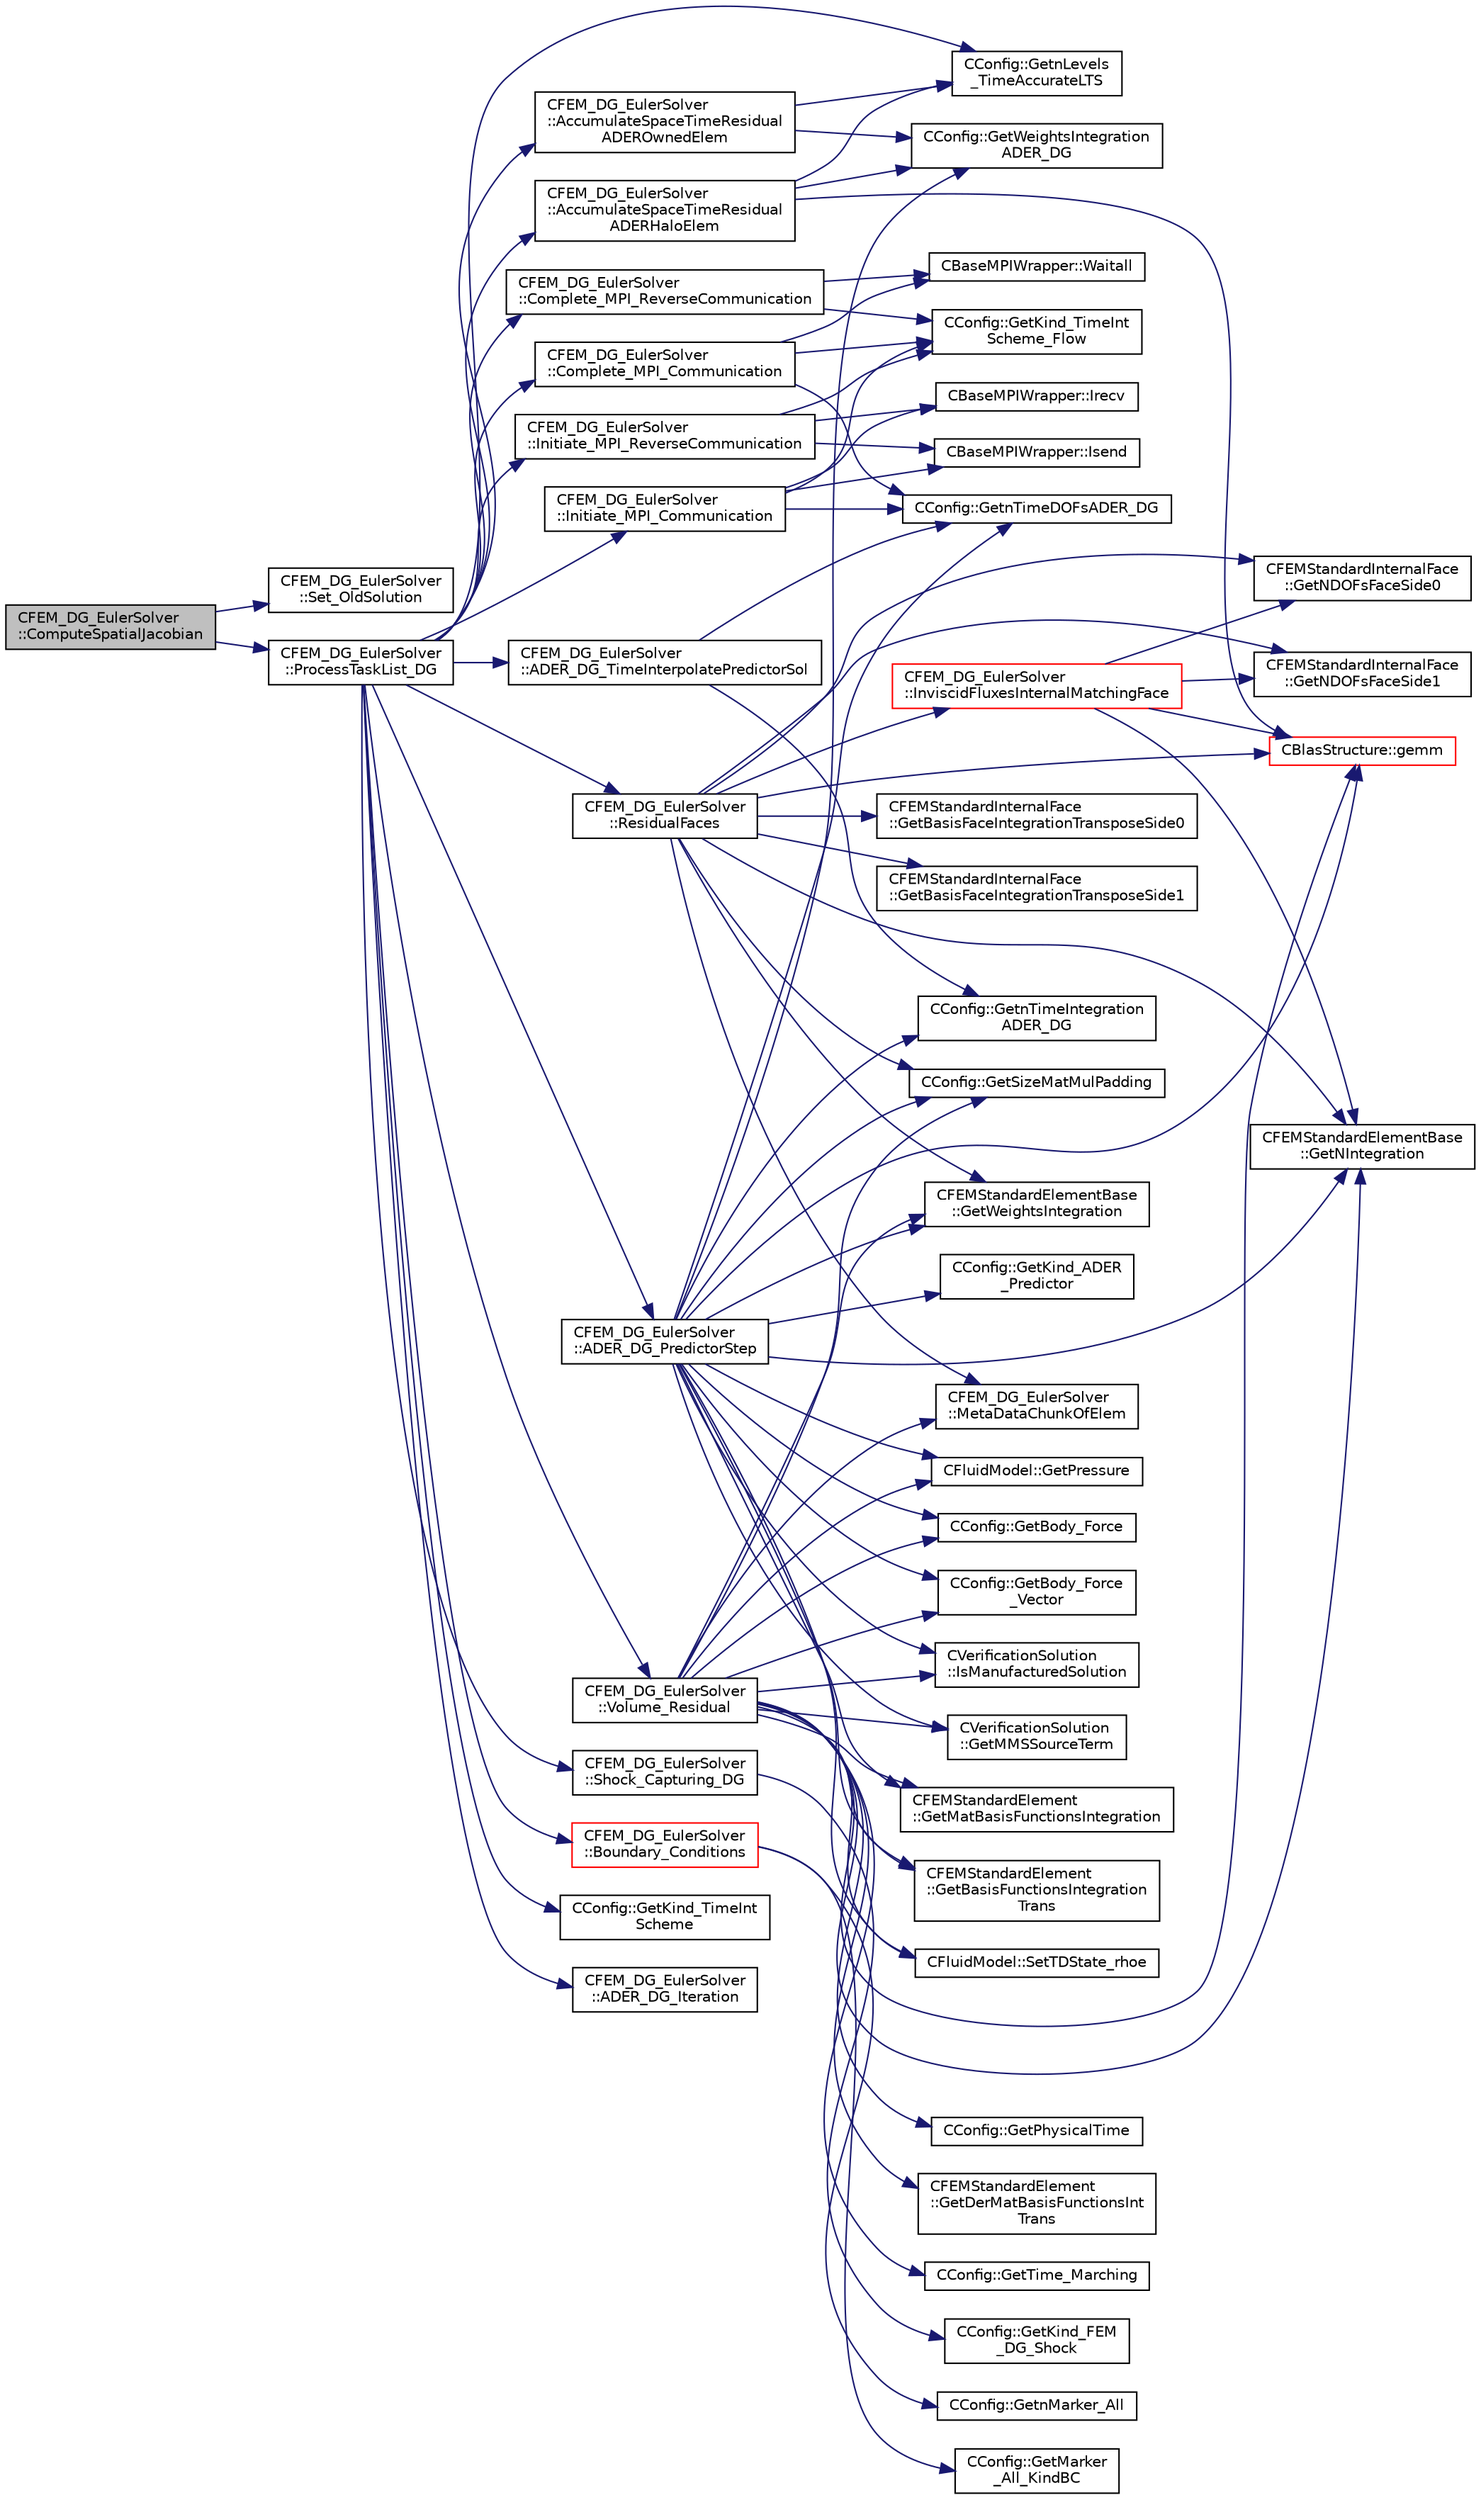 digraph "CFEM_DG_EulerSolver::ComputeSpatialJacobian"
{
  edge [fontname="Helvetica",fontsize="10",labelfontname="Helvetica",labelfontsize="10"];
  node [fontname="Helvetica",fontsize="10",shape=record];
  rankdir="LR";
  Node942 [label="CFEM_DG_EulerSolver\l::ComputeSpatialJacobian",height=0.2,width=0.4,color="black", fillcolor="grey75", style="filled", fontcolor="black"];
  Node942 -> Node943 [color="midnightblue",fontsize="10",style="solid",fontname="Helvetica"];
  Node943 [label="CFEM_DG_EulerSolver\l::Set_OldSolution",height=0.2,width=0.4,color="black", fillcolor="white", style="filled",URL="$class_c_f_e_m___d_g___euler_solver.html#a80fffbff76c3c0dbcf04030d999d8e71",tooltip="Set the working solution of the first time level to the current solution. Used for Runge-Kutta type s..."];
  Node942 -> Node944 [color="midnightblue",fontsize="10",style="solid",fontname="Helvetica"];
  Node944 [label="CFEM_DG_EulerSolver\l::ProcessTaskList_DG",height=0.2,width=0.4,color="black", fillcolor="white", style="filled",URL="$class_c_f_e_m___d_g___euler_solver.html#a651cad1a94f2024c75a1a8be347e3375",tooltip="Function, which processes the list of tasks to be executed by the DG solver. "];
  Node944 -> Node945 [color="midnightblue",fontsize="10",style="solid",fontname="Helvetica"];
  Node945 [label="CConfig::GetnLevels\l_TimeAccurateLTS",height=0.2,width=0.4,color="black", fillcolor="white", style="filled",URL="$class_c_config.html#a957e791919e7c6947131c06aedc7ff8d",tooltip="Get the number of time levels for time accurate local time stepping. "];
  Node944 -> Node946 [color="midnightblue",fontsize="10",style="solid",fontname="Helvetica"];
  Node946 [label="CFEM_DG_EulerSolver\l::ADER_DG_PredictorStep",height=0.2,width=0.4,color="black", fillcolor="white", style="filled",URL="$class_c_f_e_m___d_g___euler_solver.html#a53f3bd445632823baa18657a29553842",tooltip="Function, carries out the predictor step of the ADER-DG time integration. "];
  Node946 -> Node947 [color="midnightblue",fontsize="10",style="solid",fontname="Helvetica"];
  Node947 [label="CConfig::GetnTimeDOFsADER_DG",height=0.2,width=0.4,color="black", fillcolor="white", style="filled",URL="$class_c_config.html#ab110ba67babf383e40ac4896bc65a599",tooltip="Get the number time DOFs for ADER-DG. "];
  Node946 -> Node948 [color="midnightblue",fontsize="10",style="solid",fontname="Helvetica"];
  Node948 [label="CConfig::GetnTimeIntegration\lADER_DG",height=0.2,width=0.4,color="black", fillcolor="white", style="filled",URL="$class_c_config.html#ae7e9d4b942d0db4b72f461c180ade3a4",tooltip="Get the number time integration points for ADER-DG. "];
  Node946 -> Node949 [color="midnightblue",fontsize="10",style="solid",fontname="Helvetica"];
  Node949 [label="CConfig::GetWeightsIntegration\lADER_DG",height=0.2,width=0.4,color="black", fillcolor="white", style="filled",URL="$class_c_config.html#ab61a5a25dc9a2d37c22d4744d26b690d",tooltip="Get the weights of the time integration points for ADER-DG. "];
  Node946 -> Node950 [color="midnightblue",fontsize="10",style="solid",fontname="Helvetica"];
  Node950 [label="CConfig::GetKind_ADER\l_Predictor",height=0.2,width=0.4,color="black", fillcolor="white", style="filled",URL="$class_c_config.html#a6a283ba2b1eacb99905f0e12636c8e15",tooltip="Get the kind of scheme (aliased or non-aliased) to be used in the predictor step of ADER-DG..."];
  Node946 -> Node951 [color="midnightblue",fontsize="10",style="solid",fontname="Helvetica"];
  Node951 [label="CConfig::GetSizeMatMulPadding",height=0.2,width=0.4,color="black", fillcolor="white", style="filled",URL="$class_c_config.html#aea5478f0851e4cb4d11c262fb6c6e8c4",tooltip="Function to make available the matrix size in vectorization in order to optimize the gemm performance..."];
  Node946 -> Node952 [color="midnightblue",fontsize="10",style="solid",fontname="Helvetica"];
  Node952 [label="CBlasStructure::gemm",height=0.2,width=0.4,color="red", fillcolor="white", style="filled",URL="$class_c_blas_structure.html#a40a585307895af828a7f51cd0ccbf81d",tooltip="Function, which carries out a dense matrix product. It is a limited version of the BLAS gemm function..."];
  Node946 -> Node955 [color="midnightblue",fontsize="10",style="solid",fontname="Helvetica"];
  Node955 [label="CFEMStandardElementBase\l::GetNIntegration",height=0.2,width=0.4,color="black", fillcolor="white", style="filled",URL="$class_c_f_e_m_standard_element_base.html#aa5ad06a05a1d7b66bccca65521168a3b",tooltip="Function, which makes available the number of integration points for this standard element..."];
  Node946 -> Node956 [color="midnightblue",fontsize="10",style="solid",fontname="Helvetica"];
  Node956 [label="CFEMStandardElement\l::GetMatBasisFunctionsIntegration",height=0.2,width=0.4,color="black", fillcolor="white", style="filled",URL="$class_c_f_e_m_standard_element.html#a6fbf928e9b9fa2fd9dab46309e0ed6b6",tooltip="Function, which makes available the matrix storage of the basis functions in the integration points..."];
  Node946 -> Node957 [color="midnightblue",fontsize="10",style="solid",fontname="Helvetica"];
  Node957 [label="CFEMStandardElement\l::GetBasisFunctionsIntegration\lTrans",height=0.2,width=0.4,color="black", fillcolor="white", style="filled",URL="$class_c_f_e_m_standard_element.html#a0d8111ae54b825086ea24a9241a361f1",tooltip="Function, which makes available the transpose of the basis functions in the integration points..."];
  Node946 -> Node958 [color="midnightblue",fontsize="10",style="solid",fontname="Helvetica"];
  Node958 [label="CFEMStandardElementBase\l::GetWeightsIntegration",height=0.2,width=0.4,color="black", fillcolor="white", style="filled",URL="$class_c_f_e_m_standard_element_base.html#abf33578c3a19de596dc704d3d4d00039",tooltip="Function, which makes available the weights in the integration points. "];
  Node946 -> Node959 [color="midnightblue",fontsize="10",style="solid",fontname="Helvetica"];
  Node959 [label="CFluidModel::SetTDState_rhoe",height=0.2,width=0.4,color="black", fillcolor="white", style="filled",URL="$class_c_fluid_model.html#a90fdefd3a55d97d55d5211988c9a7ab1",tooltip="virtual member that would be different for each gas model implemented "];
  Node946 -> Node960 [color="midnightblue",fontsize="10",style="solid",fontname="Helvetica"];
  Node960 [label="CFluidModel::GetPressure",height=0.2,width=0.4,color="black", fillcolor="white", style="filled",URL="$class_c_fluid_model.html#a169d9e9a0c7f8b5d35642940c62c4ecb",tooltip="Get fluid pressure. "];
  Node946 -> Node961 [color="midnightblue",fontsize="10",style="solid",fontname="Helvetica"];
  Node961 [label="CConfig::GetBody_Force",height=0.2,width=0.4,color="black", fillcolor="white", style="filled",URL="$class_c_config.html#a9af4200d2cd764653d2707da4acc7847",tooltip="Get information about the body force. "];
  Node946 -> Node962 [color="midnightblue",fontsize="10",style="solid",fontname="Helvetica"];
  Node962 [label="CConfig::GetBody_Force\l_Vector",height=0.2,width=0.4,color="black", fillcolor="white", style="filled",URL="$class_c_config.html#aa6f6ce87c87183da706c9e5521c1b812",tooltip="Get a pointer to the body force vector. "];
  Node946 -> Node963 [color="midnightblue",fontsize="10",style="solid",fontname="Helvetica"];
  Node963 [label="CVerificationSolution\l::IsManufacturedSolution",height=0.2,width=0.4,color="black", fillcolor="white", style="filled",URL="$class_c_verification_solution.html#ae5a41206f55ba338ba300537b46827ba",tooltip="Whether or not this verification solution is a manufactured solution. "];
  Node946 -> Node964 [color="midnightblue",fontsize="10",style="solid",fontname="Helvetica"];
  Node964 [label="CVerificationSolution\l::GetMMSSourceTerm",height=0.2,width=0.4,color="black", fillcolor="white", style="filled",URL="$class_c_verification_solution.html#ac9d8e5f8800e95f9b5831b4ff8c6c27d",tooltip="Get the source term for the manufactured solution (MMS). "];
  Node944 -> Node965 [color="midnightblue",fontsize="10",style="solid",fontname="Helvetica"];
  Node965 [label="CFEM_DG_EulerSolver\l::Initiate_MPI_Communication",height=0.2,width=0.4,color="black", fillcolor="white", style="filled",URL="$class_c_f_e_m___d_g___euler_solver.html#aef4dade05b74d3e36f5b2c91d0a6fa46",tooltip="Routine that initiates the non-blocking communication between ranks for the givem time level..."];
  Node965 -> Node966 [color="midnightblue",fontsize="10",style="solid",fontname="Helvetica"];
  Node966 [label="CConfig::GetKind_TimeInt\lScheme_Flow",height=0.2,width=0.4,color="black", fillcolor="white", style="filled",URL="$class_c_config.html#a20e5fd7b43cfd2bf2bcf5137f12bc635",tooltip="Get the kind of integration scheme (explicit or implicit) for the flow equations. ..."];
  Node965 -> Node947 [color="midnightblue",fontsize="10",style="solid",fontname="Helvetica"];
  Node965 -> Node967 [color="midnightblue",fontsize="10",style="solid",fontname="Helvetica"];
  Node967 [label="CBaseMPIWrapper::Isend",height=0.2,width=0.4,color="black", fillcolor="white", style="filled",URL="$class_c_base_m_p_i_wrapper.html#a43a415ec11a029ade218eaf8c807a817"];
  Node965 -> Node968 [color="midnightblue",fontsize="10",style="solid",fontname="Helvetica"];
  Node968 [label="CBaseMPIWrapper::Irecv",height=0.2,width=0.4,color="black", fillcolor="white", style="filled",URL="$class_c_base_m_p_i_wrapper.html#ae41565b441aee76e1b48eb03e5ac86dd"];
  Node944 -> Node969 [color="midnightblue",fontsize="10",style="solid",fontname="Helvetica"];
  Node969 [label="CFEM_DG_EulerSolver\l::Complete_MPI_Communication",height=0.2,width=0.4,color="black", fillcolor="white", style="filled",URL="$class_c_f_e_m___d_g___euler_solver.html#ad3428a192cfff4925a3ce854866119de",tooltip="Routine that completes the non-blocking communication between ranks. "];
  Node969 -> Node966 [color="midnightblue",fontsize="10",style="solid",fontname="Helvetica"];
  Node969 -> Node947 [color="midnightblue",fontsize="10",style="solid",fontname="Helvetica"];
  Node969 -> Node970 [color="midnightblue",fontsize="10",style="solid",fontname="Helvetica"];
  Node970 [label="CBaseMPIWrapper::Waitall",height=0.2,width=0.4,color="black", fillcolor="white", style="filled",URL="$class_c_base_m_p_i_wrapper.html#a7a83091a6fcdc392a11be74734362eaa"];
  Node944 -> Node971 [color="midnightblue",fontsize="10",style="solid",fontname="Helvetica"];
  Node971 [label="CFEM_DG_EulerSolver\l::Initiate_MPI_ReverseCommunication",height=0.2,width=0.4,color="black", fillcolor="white", style="filled",URL="$class_c_f_e_m___d_g___euler_solver.html#a59148852103da2fb75a30e40f7ea4eb4",tooltip="Routine that initiates the reverse non-blocking communication between ranks. "];
  Node971 -> Node966 [color="midnightblue",fontsize="10",style="solid",fontname="Helvetica"];
  Node971 -> Node967 [color="midnightblue",fontsize="10",style="solid",fontname="Helvetica"];
  Node971 -> Node968 [color="midnightblue",fontsize="10",style="solid",fontname="Helvetica"];
  Node944 -> Node972 [color="midnightblue",fontsize="10",style="solid",fontname="Helvetica"];
  Node972 [label="CFEM_DG_EulerSolver\l::Complete_MPI_ReverseCommunication",height=0.2,width=0.4,color="black", fillcolor="white", style="filled",URL="$class_c_f_e_m___d_g___euler_solver.html#af5891c1fd8de49fe774a68cd7bc0b6ec",tooltip="Routine that completes the reverse non-blocking communication between ranks. "];
  Node972 -> Node966 [color="midnightblue",fontsize="10",style="solid",fontname="Helvetica"];
  Node972 -> Node970 [color="midnightblue",fontsize="10",style="solid",fontname="Helvetica"];
  Node944 -> Node973 [color="midnightblue",fontsize="10",style="solid",fontname="Helvetica"];
  Node973 [label="CFEM_DG_EulerSolver\l::ADER_DG_TimeInterpolatePredictorSol",height=0.2,width=0.4,color="black", fillcolor="white", style="filled",URL="$class_c_f_e_m___d_g___euler_solver.html#a541316bc7d1623f16e839578dc9a4aa9",tooltip="Function, which interpolates the predictor solution of ADER-DG to the time value that corresponds to ..."];
  Node973 -> Node947 [color="midnightblue",fontsize="10",style="solid",fontname="Helvetica"];
  Node973 -> Node948 [color="midnightblue",fontsize="10",style="solid",fontname="Helvetica"];
  Node944 -> Node974 [color="midnightblue",fontsize="10",style="solid",fontname="Helvetica"];
  Node974 [label="CFEM_DG_EulerSolver\l::Shock_Capturing_DG",height=0.2,width=0.4,color="black", fillcolor="white", style="filled",URL="$class_c_f_e_m___d_g___euler_solver.html#a8811f2fe9d2efb93b2fcdedf228083d1",tooltip="Compute the artificial viscosity for shock capturing in DG. It is a virtual function, because this function is overruled for Navier-Stokes. "];
  Node974 -> Node975 [color="midnightblue",fontsize="10",style="solid",fontname="Helvetica"];
  Node975 [label="CConfig::GetKind_FEM\l_DG_Shock",height=0.2,width=0.4,color="black", fillcolor="white", style="filled",URL="$class_c_config.html#a2a41cb57187f164b7cbf220e47823116",tooltip="Get the kind of shock capturing method in FEM DG solver. "];
  Node944 -> Node976 [color="midnightblue",fontsize="10",style="solid",fontname="Helvetica"];
  Node976 [label="CFEM_DG_EulerSolver\l::Volume_Residual",height=0.2,width=0.4,color="black", fillcolor="white", style="filled",URL="$class_c_f_e_m___d_g___euler_solver.html#ae6c2fff0649a4d8fd723ee9776778003",tooltip="Compute the volume contributions to the spatial residual. It is a virtual function, because this function is overruled for Navier-Stokes. "];
  Node976 -> Node961 [color="midnightblue",fontsize="10",style="solid",fontname="Helvetica"];
  Node976 -> Node962 [color="midnightblue",fontsize="10",style="solid",fontname="Helvetica"];
  Node976 -> Node977 [color="midnightblue",fontsize="10",style="solid",fontname="Helvetica"];
  Node977 [label="CConfig::GetTime_Marching",height=0.2,width=0.4,color="black", fillcolor="white", style="filled",URL="$class_c_config.html#a864d499ce740184803607801c47abda7",tooltip="Provides information about the time integration, and change the write in the output files information..."];
  Node976 -> Node978 [color="midnightblue",fontsize="10",style="solid",fontname="Helvetica"];
  Node978 [label="CConfig::GetPhysicalTime",height=0.2,width=0.4,color="black", fillcolor="white", style="filled",URL="$class_c_config.html#a4d6b8796bf9552840a48d50c3b0d19b6",tooltip="Get the current physical time. "];
  Node976 -> Node951 [color="midnightblue",fontsize="10",style="solid",fontname="Helvetica"];
  Node976 -> Node979 [color="midnightblue",fontsize="10",style="solid",fontname="Helvetica"];
  Node979 [label="CFEM_DG_EulerSolver\l::MetaDataChunkOfElem",height=0.2,width=0.4,color="black", fillcolor="white", style="filled",URL="$class_c_f_e_m___d_g___euler_solver.html#ad358fa06c0e5b2762ad3258eb2c677e2",tooltip="Template function, which determines some meta data for the chunk of elements/faces that must be treat..."];
  Node976 -> Node955 [color="midnightblue",fontsize="10",style="solid",fontname="Helvetica"];
  Node976 -> Node956 [color="midnightblue",fontsize="10",style="solid",fontname="Helvetica"];
  Node976 -> Node957 [color="midnightblue",fontsize="10",style="solid",fontname="Helvetica"];
  Node976 -> Node980 [color="midnightblue",fontsize="10",style="solid",fontname="Helvetica"];
  Node980 [label="CFEMStandardElement\l::GetDerMatBasisFunctionsInt\lTrans",height=0.2,width=0.4,color="black", fillcolor="white", style="filled",URL="$class_c_f_e_m_standard_element.html#a0889b7c7bd8849913fabb2b4053c4b7d",tooltip="Function, which makes available the transpose matrix of the derivative of the basis functions in the ..."];
  Node976 -> Node958 [color="midnightblue",fontsize="10",style="solid",fontname="Helvetica"];
  Node976 -> Node952 [color="midnightblue",fontsize="10",style="solid",fontname="Helvetica"];
  Node976 -> Node959 [color="midnightblue",fontsize="10",style="solid",fontname="Helvetica"];
  Node976 -> Node960 [color="midnightblue",fontsize="10",style="solid",fontname="Helvetica"];
  Node976 -> Node963 [color="midnightblue",fontsize="10",style="solid",fontname="Helvetica"];
  Node976 -> Node964 [color="midnightblue",fontsize="10",style="solid",fontname="Helvetica"];
  Node944 -> Node981 [color="midnightblue",fontsize="10",style="solid",fontname="Helvetica"];
  Node981 [label="CFEM_DG_EulerSolver\l::ResidualFaces",height=0.2,width=0.4,color="black", fillcolor="white", style="filled",URL="$class_c_f_e_m___d_g___euler_solver.html#a8875e58364f55e735fc3732f545d5f29",tooltip="Compute the spatial residual for the given range of faces. It is a virtual function, because this function is overruled for Navier-Stokes. "];
  Node981 -> Node951 [color="midnightblue",fontsize="10",style="solid",fontname="Helvetica"];
  Node981 -> Node979 [color="midnightblue",fontsize="10",style="solid",fontname="Helvetica"];
  Node981 -> Node955 [color="midnightblue",fontsize="10",style="solid",fontname="Helvetica"];
  Node981 -> Node958 [color="midnightblue",fontsize="10",style="solid",fontname="Helvetica"];
  Node981 -> Node982 [color="midnightblue",fontsize="10",style="solid",fontname="Helvetica"];
  Node982 [label="CFEMStandardInternalFace\l::GetNDOFsFaceSide0",height=0.2,width=0.4,color="black", fillcolor="white", style="filled",URL="$class_c_f_e_m_standard_internal_face.html#acd4208ae47226c5917479d6a232b7584",tooltip="Function, which makes available the number of DOFs on side 0 of the face. "];
  Node981 -> Node983 [color="midnightblue",fontsize="10",style="solid",fontname="Helvetica"];
  Node983 [label="CFEMStandardInternalFace\l::GetNDOFsFaceSide1",height=0.2,width=0.4,color="black", fillcolor="white", style="filled",URL="$class_c_f_e_m_standard_internal_face.html#a0e3ff97b8c11ca92ede562565eec7041",tooltip="Function, which makes available the number of DOFs on side 1 of the face. "];
  Node981 -> Node984 [color="midnightblue",fontsize="10",style="solid",fontname="Helvetica"];
  Node984 [label="CFEM_DG_EulerSolver\l::InviscidFluxesInternalMatchingFace",height=0.2,width=0.4,color="red", fillcolor="white", style="filled",URL="$class_c_f_e_m___d_g___euler_solver.html#ab7546cb31b73191bbac2b338c88cfbc4",tooltip="Function, which computes the inviscid fluxes in the face integration points of a chunk of matching in..."];
  Node984 -> Node955 [color="midnightblue",fontsize="10",style="solid",fontname="Helvetica"];
  Node984 -> Node982 [color="midnightblue",fontsize="10",style="solid",fontname="Helvetica"];
  Node984 -> Node952 [color="midnightblue",fontsize="10",style="solid",fontname="Helvetica"];
  Node984 -> Node983 [color="midnightblue",fontsize="10",style="solid",fontname="Helvetica"];
  Node981 -> Node996 [color="midnightblue",fontsize="10",style="solid",fontname="Helvetica"];
  Node996 [label="CFEMStandardInternalFace\l::GetBasisFaceIntegrationTransposeSide0",height=0.2,width=0.4,color="black", fillcolor="white", style="filled",URL="$class_c_f_e_m_standard_internal_face.html#a5dec1874e302623d6c8fb57e7e34e960",tooltip="Function, which makes available transpose matrix of the face basis functions of side 0 in the integra..."];
  Node981 -> Node952 [color="midnightblue",fontsize="10",style="solid",fontname="Helvetica"];
  Node981 -> Node997 [color="midnightblue",fontsize="10",style="solid",fontname="Helvetica"];
  Node997 [label="CFEMStandardInternalFace\l::GetBasisFaceIntegrationTransposeSide1",height=0.2,width=0.4,color="black", fillcolor="white", style="filled",URL="$class_c_f_e_m_standard_internal_face.html#a90446ea5444c214ece32dc39dc40a2ae",tooltip="Function, which makes available transpose matrix of the face basis functions of side 1 in the integra..."];
  Node944 -> Node998 [color="midnightblue",fontsize="10",style="solid",fontname="Helvetica"];
  Node998 [label="CFEM_DG_EulerSolver\l::Boundary_Conditions",height=0.2,width=0.4,color="red", fillcolor="white", style="filled",URL="$class_c_f_e_m___d_g___euler_solver.html#ae37f8eba6d7793bc4edb5de6e26f992d",tooltip="Function, which computes the spatial residual for the DG discretization. "];
  Node998 -> Node999 [color="midnightblue",fontsize="10",style="solid",fontname="Helvetica"];
  Node999 [label="CConfig::GetnMarker_All",height=0.2,width=0.4,color="black", fillcolor="white", style="filled",URL="$class_c_config.html#a300c4884edfc0c2acf395036439004f4",tooltip="Get the total number of boundary markers including send/receive domains. "];
  Node998 -> Node1000 [color="midnightblue",fontsize="10",style="solid",fontname="Helvetica"];
  Node1000 [label="CConfig::GetMarker\l_All_KindBC",height=0.2,width=0.4,color="black", fillcolor="white", style="filled",URL="$class_c_config.html#a57d43acc1457d2d27095ce006218862e",tooltip="Get the kind of boundary for each marker. "];
  Node944 -> Node1042 [color="midnightblue",fontsize="10",style="solid",fontname="Helvetica"];
  Node1042 [label="CFEM_DG_EulerSolver\l::AccumulateSpaceTimeResidual\lADEROwnedElem",height=0.2,width=0.4,color="black", fillcolor="white", style="filled",URL="$class_c_f_e_m___d_g___euler_solver.html#a0a18dfd035e17379824d2a3a032d3ab3",tooltip="Function, which accumulates the space time residual of the ADER-DG time integration scheme for the ow..."];
  Node1042 -> Node949 [color="midnightblue",fontsize="10",style="solid",fontname="Helvetica"];
  Node1042 -> Node945 [color="midnightblue",fontsize="10",style="solid",fontname="Helvetica"];
  Node944 -> Node1043 [color="midnightblue",fontsize="10",style="solid",fontname="Helvetica"];
  Node1043 [label="CFEM_DG_EulerSolver\l::AccumulateSpaceTimeResidual\lADERHaloElem",height=0.2,width=0.4,color="black", fillcolor="white", style="filled",URL="$class_c_f_e_m___d_g___euler_solver.html#ad69d3dd7fafb9203abbc9e876cbcd7a8",tooltip="Function, which accumulates the space time residual of the ADER-DG time integration scheme for the ha..."];
  Node1043 -> Node949 [color="midnightblue",fontsize="10",style="solid",fontname="Helvetica"];
  Node1043 -> Node945 [color="midnightblue",fontsize="10",style="solid",fontname="Helvetica"];
  Node1043 -> Node952 [color="midnightblue",fontsize="10",style="solid",fontname="Helvetica"];
  Node944 -> Node1044 [color="midnightblue",fontsize="10",style="solid",fontname="Helvetica"];
  Node1044 [label="CConfig::GetKind_TimeInt\lScheme",height=0.2,width=0.4,color="black", fillcolor="white", style="filled",URL="$class_c_config.html#aeec93abf99b07f5fd7505df58a5577ae",tooltip="Get the kind of time integration method. "];
  Node944 -> Node1045 [color="midnightblue",fontsize="10",style="solid",fontname="Helvetica"];
  Node1045 [label="CFEM_DG_EulerSolver\l::ADER_DG_Iteration",height=0.2,width=0.4,color="black", fillcolor="white", style="filled",URL="$class_c_f_e_m___d_g___euler_solver.html#ad581ff9821dc607597049b9d52ce5fdf",tooltip="Update the solution for the ADER-DG scheme for the given range of elements. "];
}
